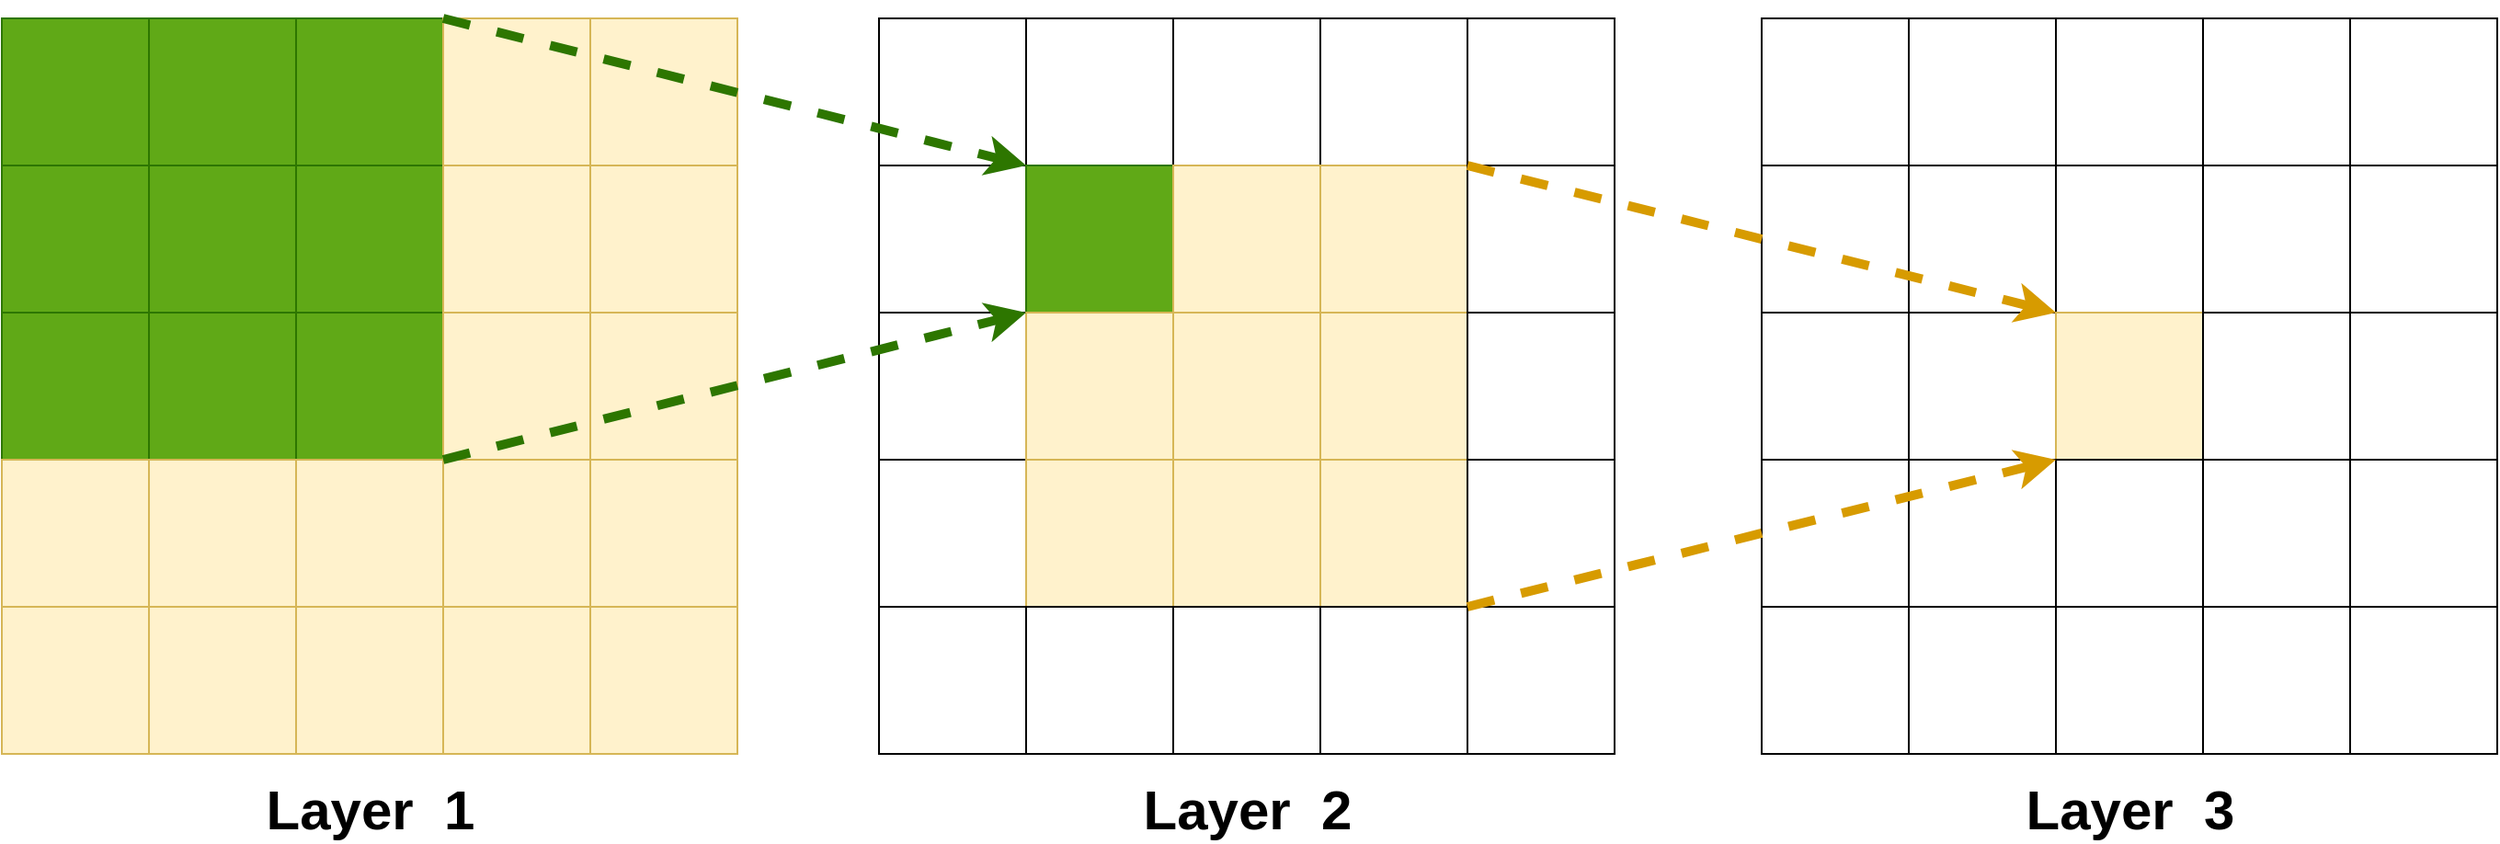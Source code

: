 <mxfile version="14.6.12" type="github">
  <diagram id="aKoEFq5MimV6yi8-sIxx" name="第 1 页">
    <mxGraphModel dx="1944" dy="1176" grid="0" gridSize="10" guides="1" tooltips="1" connect="1" arrows="1" fold="1" page="1" pageScale="1" pageWidth="1600" pageHeight="900" math="0" shadow="0">
      <root>
        <mxCell id="0" />
        <mxCell id="1" parent="0" />
        <mxCell id="tOSa2ApwYLOff3yiY6L2-303" value="" style="group;rotation=0;" vertex="1" connectable="0" parent="1">
          <mxGeometry x="122" y="230" width="400" height="440" as="geometry" />
        </mxCell>
        <mxCell id="tOSa2ApwYLOff3yiY6L2-235" value="" style="group;fillColor=#60a917;strokeColor=#2D7600;fontColor=#ffffff;rotation=0;" vertex="1" connectable="0" parent="tOSa2ApwYLOff3yiY6L2-303">
          <mxGeometry width="400" height="400" as="geometry" />
        </mxCell>
        <mxCell id="tOSa2ApwYLOff3yiY6L2-203" value="" style="group;fillColor=#fff2cc;strokeColor=#d6b656;rotation=0;" vertex="1" connectable="0" parent="tOSa2ApwYLOff3yiY6L2-235">
          <mxGeometry width="400" height="80" as="geometry" />
        </mxCell>
        <mxCell id="tOSa2ApwYLOff3yiY6L2-198" value="" style="whiteSpace=wrap;html=1;aspect=fixed;fillColor=#60a917;strokeColor=#2D7600;fontColor=#ffffff;rotation=0;" vertex="1" parent="tOSa2ApwYLOff3yiY6L2-203">
          <mxGeometry width="80" height="80" as="geometry" />
        </mxCell>
        <mxCell id="tOSa2ApwYLOff3yiY6L2-199" value="" style="whiteSpace=wrap;html=1;aspect=fixed;fillColor=#60a917;strokeColor=#2D7600;fontColor=#ffffff;rotation=0;" vertex="1" parent="tOSa2ApwYLOff3yiY6L2-203">
          <mxGeometry x="80" width="80" height="80" as="geometry" />
        </mxCell>
        <mxCell id="tOSa2ApwYLOff3yiY6L2-200" value="" style="whiteSpace=wrap;html=1;aspect=fixed;fillColor=#60a917;strokeColor=#2D7600;fontColor=#ffffff;rotation=0;" vertex="1" parent="tOSa2ApwYLOff3yiY6L2-203">
          <mxGeometry x="160" width="80" height="80" as="geometry" />
        </mxCell>
        <mxCell id="tOSa2ApwYLOff3yiY6L2-201" value="" style="whiteSpace=wrap;html=1;aspect=fixed;fillColor=#fff2cc;strokeColor=#d6b656;rotation=0;" vertex="1" parent="tOSa2ApwYLOff3yiY6L2-203">
          <mxGeometry x="240" width="80" height="80" as="geometry" />
        </mxCell>
        <mxCell id="tOSa2ApwYLOff3yiY6L2-202" value="" style="whiteSpace=wrap;html=1;aspect=fixed;fillColor=#fff2cc;strokeColor=#d6b656;rotation=0;" vertex="1" parent="tOSa2ApwYLOff3yiY6L2-203">
          <mxGeometry x="320" width="80" height="80" as="geometry" />
        </mxCell>
        <mxCell id="tOSa2ApwYLOff3yiY6L2-211" value="" style="group;fillColor=#fff2cc;strokeColor=#d6b656;rotation=0;" vertex="1" connectable="0" parent="tOSa2ApwYLOff3yiY6L2-235">
          <mxGeometry y="80" width="400" height="80" as="geometry" />
        </mxCell>
        <mxCell id="tOSa2ApwYLOff3yiY6L2-212" value="" style="whiteSpace=wrap;html=1;aspect=fixed;fillColor=#60a917;strokeColor=#2D7600;fontColor=#ffffff;rotation=0;" vertex="1" parent="tOSa2ApwYLOff3yiY6L2-211">
          <mxGeometry width="80" height="80" as="geometry" />
        </mxCell>
        <mxCell id="tOSa2ApwYLOff3yiY6L2-213" value="" style="whiteSpace=wrap;html=1;aspect=fixed;fillColor=#60a917;strokeColor=#2D7600;fontColor=#ffffff;rotation=0;" vertex="1" parent="tOSa2ApwYLOff3yiY6L2-211">
          <mxGeometry x="80" width="80" height="80" as="geometry" />
        </mxCell>
        <mxCell id="tOSa2ApwYLOff3yiY6L2-214" value="" style="whiteSpace=wrap;html=1;aspect=fixed;fillColor=#60a917;strokeColor=#2D7600;fontColor=#ffffff;rotation=0;" vertex="1" parent="tOSa2ApwYLOff3yiY6L2-211">
          <mxGeometry x="160" width="80" height="80" as="geometry" />
        </mxCell>
        <mxCell id="tOSa2ApwYLOff3yiY6L2-215" value="" style="whiteSpace=wrap;html=1;aspect=fixed;fillColor=#fff2cc;strokeColor=#d6b656;rotation=0;" vertex="1" parent="tOSa2ApwYLOff3yiY6L2-211">
          <mxGeometry x="240" width="80" height="80" as="geometry" />
        </mxCell>
        <mxCell id="tOSa2ApwYLOff3yiY6L2-216" value="" style="whiteSpace=wrap;html=1;aspect=fixed;fillColor=#fff2cc;strokeColor=#d6b656;rotation=0;" vertex="1" parent="tOSa2ApwYLOff3yiY6L2-211">
          <mxGeometry x="320" width="80" height="80" as="geometry" />
        </mxCell>
        <mxCell id="tOSa2ApwYLOff3yiY6L2-217" value="" style="group;fillColor=#fff2cc;strokeColor=#d6b656;rotation=0;" vertex="1" connectable="0" parent="tOSa2ApwYLOff3yiY6L2-235">
          <mxGeometry y="160" width="400" height="80" as="geometry" />
        </mxCell>
        <mxCell id="tOSa2ApwYLOff3yiY6L2-218" value="" style="whiteSpace=wrap;html=1;aspect=fixed;fillColor=#60a917;strokeColor=#2D7600;fontColor=#ffffff;rotation=0;" vertex="1" parent="tOSa2ApwYLOff3yiY6L2-217">
          <mxGeometry width="80" height="80" as="geometry" />
        </mxCell>
        <mxCell id="tOSa2ApwYLOff3yiY6L2-219" value="" style="whiteSpace=wrap;html=1;aspect=fixed;fillColor=#60a917;strokeColor=#2D7600;fontColor=#ffffff;rotation=0;" vertex="1" parent="tOSa2ApwYLOff3yiY6L2-217">
          <mxGeometry x="80" width="80" height="80" as="geometry" />
        </mxCell>
        <mxCell id="tOSa2ApwYLOff3yiY6L2-220" value="" style="whiteSpace=wrap;html=1;aspect=fixed;fillColor=#60a917;strokeColor=#2D7600;fontColor=#ffffff;rotation=0;" vertex="1" parent="tOSa2ApwYLOff3yiY6L2-217">
          <mxGeometry x="160" width="80" height="80" as="geometry" />
        </mxCell>
        <mxCell id="tOSa2ApwYLOff3yiY6L2-221" value="" style="whiteSpace=wrap;html=1;aspect=fixed;fillColor=#fff2cc;strokeColor=#d6b656;rotation=0;" vertex="1" parent="tOSa2ApwYLOff3yiY6L2-217">
          <mxGeometry x="240" width="80" height="80" as="geometry" />
        </mxCell>
        <mxCell id="tOSa2ApwYLOff3yiY6L2-222" value="" style="whiteSpace=wrap;html=1;aspect=fixed;fillColor=#fff2cc;strokeColor=#d6b656;rotation=0;" vertex="1" parent="tOSa2ApwYLOff3yiY6L2-217">
          <mxGeometry x="320" width="80" height="80" as="geometry" />
        </mxCell>
        <mxCell id="tOSa2ApwYLOff3yiY6L2-223" value="" style="group;fillColor=#fff2cc;strokeColor=#d6b656;rotation=0;" vertex="1" connectable="0" parent="tOSa2ApwYLOff3yiY6L2-235">
          <mxGeometry y="240" width="400" height="80" as="geometry" />
        </mxCell>
        <mxCell id="tOSa2ApwYLOff3yiY6L2-224" value="" style="whiteSpace=wrap;html=1;aspect=fixed;fillColor=#fff2cc;strokeColor=#d6b656;rotation=0;" vertex="1" parent="tOSa2ApwYLOff3yiY6L2-223">
          <mxGeometry width="80" height="80" as="geometry" />
        </mxCell>
        <mxCell id="tOSa2ApwYLOff3yiY6L2-225" value="" style="whiteSpace=wrap;html=1;aspect=fixed;fillColor=#fff2cc;strokeColor=#d6b656;rotation=0;" vertex="1" parent="tOSa2ApwYLOff3yiY6L2-223">
          <mxGeometry x="80" width="80" height="80" as="geometry" />
        </mxCell>
        <mxCell id="tOSa2ApwYLOff3yiY6L2-226" value="" style="whiteSpace=wrap;html=1;aspect=fixed;fillColor=#fff2cc;strokeColor=#d6b656;rotation=0;" vertex="1" parent="tOSa2ApwYLOff3yiY6L2-223">
          <mxGeometry x="160" width="80" height="80" as="geometry" />
        </mxCell>
        <mxCell id="tOSa2ApwYLOff3yiY6L2-227" value="" style="whiteSpace=wrap;html=1;aspect=fixed;fillColor=#fff2cc;strokeColor=#d6b656;rotation=0;" vertex="1" parent="tOSa2ApwYLOff3yiY6L2-223">
          <mxGeometry x="240" width="80" height="80" as="geometry" />
        </mxCell>
        <mxCell id="tOSa2ApwYLOff3yiY6L2-228" value="" style="whiteSpace=wrap;html=1;aspect=fixed;fillColor=#fff2cc;strokeColor=#d6b656;rotation=0;" vertex="1" parent="tOSa2ApwYLOff3yiY6L2-223">
          <mxGeometry x="320" width="80" height="80" as="geometry" />
        </mxCell>
        <mxCell id="tOSa2ApwYLOff3yiY6L2-229" value="" style="group;fillColor=#fff2cc;strokeColor=#d6b656;rotation=0;" vertex="1" connectable="0" parent="tOSa2ApwYLOff3yiY6L2-235">
          <mxGeometry y="320" width="400" height="80" as="geometry" />
        </mxCell>
        <mxCell id="tOSa2ApwYLOff3yiY6L2-230" value="" style="whiteSpace=wrap;html=1;aspect=fixed;fillColor=#fff2cc;strokeColor=#d6b656;rotation=0;" vertex="1" parent="tOSa2ApwYLOff3yiY6L2-229">
          <mxGeometry width="80" height="80" as="geometry" />
        </mxCell>
        <mxCell id="tOSa2ApwYLOff3yiY6L2-231" value="" style="whiteSpace=wrap;html=1;aspect=fixed;fillColor=#fff2cc;strokeColor=#d6b656;rotation=0;" vertex="1" parent="tOSa2ApwYLOff3yiY6L2-229">
          <mxGeometry x="80" width="80" height="80" as="geometry" />
        </mxCell>
        <mxCell id="tOSa2ApwYLOff3yiY6L2-232" value="" style="whiteSpace=wrap;html=1;aspect=fixed;fillColor=#fff2cc;strokeColor=#d6b656;rotation=0;" vertex="1" parent="tOSa2ApwYLOff3yiY6L2-229">
          <mxGeometry x="160" width="80" height="80" as="geometry" />
        </mxCell>
        <mxCell id="tOSa2ApwYLOff3yiY6L2-233" value="" style="whiteSpace=wrap;html=1;aspect=fixed;fillColor=#fff2cc;strokeColor=#d6b656;rotation=0;" vertex="1" parent="tOSa2ApwYLOff3yiY6L2-229">
          <mxGeometry x="240" width="80" height="80" as="geometry" />
        </mxCell>
        <mxCell id="tOSa2ApwYLOff3yiY6L2-234" value="" style="whiteSpace=wrap;html=1;aspect=fixed;fillColor=#fff2cc;strokeColor=#d6b656;rotation=0;" vertex="1" parent="tOSa2ApwYLOff3yiY6L2-229">
          <mxGeometry x="320" width="80" height="80" as="geometry" />
        </mxCell>
        <mxCell id="tOSa2ApwYLOff3yiY6L2-302" value="&lt;font style=&quot;font-size: 30px&quot;&gt;&lt;b&gt;Layer&amp;nbsp; 1&lt;/b&gt;&lt;/font&gt;" style="text;html=1;strokeColor=none;fillColor=none;align=center;verticalAlign=middle;whiteSpace=wrap;rounded=0;rotation=0;" vertex="1" parent="tOSa2ApwYLOff3yiY6L2-303">
          <mxGeometry x="131.5" y="420" width="137" height="20" as="geometry" />
        </mxCell>
        <mxCell id="tOSa2ApwYLOff3yiY6L2-305" value="" style="group" vertex="1" connectable="0" parent="1">
          <mxGeometry x="599" y="230" width="400" height="440" as="geometry" />
        </mxCell>
        <mxCell id="tOSa2ApwYLOff3yiY6L2-236" value="" style="group;fillColor=#fff2cc;strokeColor=#d6b656;" vertex="1" connectable="0" parent="tOSa2ApwYLOff3yiY6L2-305">
          <mxGeometry width="400" height="400" as="geometry" />
        </mxCell>
        <mxCell id="tOSa2ApwYLOff3yiY6L2-237" value="" style="group" vertex="1" connectable="0" parent="tOSa2ApwYLOff3yiY6L2-236">
          <mxGeometry width="400" height="80" as="geometry" />
        </mxCell>
        <mxCell id="tOSa2ApwYLOff3yiY6L2-238" value="" style="whiteSpace=wrap;html=1;aspect=fixed;" vertex="1" parent="tOSa2ApwYLOff3yiY6L2-237">
          <mxGeometry width="80" height="80" as="geometry" />
        </mxCell>
        <mxCell id="tOSa2ApwYLOff3yiY6L2-239" value="" style="whiteSpace=wrap;html=1;aspect=fixed;" vertex="1" parent="tOSa2ApwYLOff3yiY6L2-237">
          <mxGeometry x="80" width="80" height="80" as="geometry" />
        </mxCell>
        <mxCell id="tOSa2ApwYLOff3yiY6L2-240" value="" style="whiteSpace=wrap;html=1;aspect=fixed;" vertex="1" parent="tOSa2ApwYLOff3yiY6L2-237">
          <mxGeometry x="160" width="80" height="80" as="geometry" />
        </mxCell>
        <mxCell id="tOSa2ApwYLOff3yiY6L2-241" value="" style="whiteSpace=wrap;html=1;aspect=fixed;" vertex="1" parent="tOSa2ApwYLOff3yiY6L2-237">
          <mxGeometry x="240" width="80" height="80" as="geometry" />
        </mxCell>
        <mxCell id="tOSa2ApwYLOff3yiY6L2-242" value="" style="whiteSpace=wrap;html=1;aspect=fixed;" vertex="1" parent="tOSa2ApwYLOff3yiY6L2-237">
          <mxGeometry x="320" width="80" height="80" as="geometry" />
        </mxCell>
        <mxCell id="tOSa2ApwYLOff3yiY6L2-243" value="" style="group;fillColor=#fff2cc;strokeColor=#d6b656;" vertex="1" connectable="0" parent="tOSa2ApwYLOff3yiY6L2-236">
          <mxGeometry y="80" width="400" height="80" as="geometry" />
        </mxCell>
        <mxCell id="tOSa2ApwYLOff3yiY6L2-244" value="" style="whiteSpace=wrap;html=1;aspect=fixed;" vertex="1" parent="tOSa2ApwYLOff3yiY6L2-243">
          <mxGeometry width="80" height="80" as="geometry" />
        </mxCell>
        <mxCell id="tOSa2ApwYLOff3yiY6L2-245" value="" style="whiteSpace=wrap;html=1;aspect=fixed;fillColor=#60a917;strokeColor=#2D7600;fontColor=#ffffff;" vertex="1" parent="tOSa2ApwYLOff3yiY6L2-243">
          <mxGeometry x="80" width="80" height="80" as="geometry" />
        </mxCell>
        <mxCell id="tOSa2ApwYLOff3yiY6L2-246" value="" style="whiteSpace=wrap;html=1;aspect=fixed;fillColor=#fff2cc;strokeColor=#d6b656;" vertex="1" parent="tOSa2ApwYLOff3yiY6L2-243">
          <mxGeometry x="160" width="80" height="80" as="geometry" />
        </mxCell>
        <mxCell id="tOSa2ApwYLOff3yiY6L2-247" value="" style="whiteSpace=wrap;html=1;aspect=fixed;fillColor=#fff2cc;strokeColor=#d6b656;" vertex="1" parent="tOSa2ApwYLOff3yiY6L2-243">
          <mxGeometry x="240" width="80" height="80" as="geometry" />
        </mxCell>
        <mxCell id="tOSa2ApwYLOff3yiY6L2-248" value="" style="whiteSpace=wrap;html=1;aspect=fixed;" vertex="1" parent="tOSa2ApwYLOff3yiY6L2-243">
          <mxGeometry x="320" width="80" height="80" as="geometry" />
        </mxCell>
        <mxCell id="tOSa2ApwYLOff3yiY6L2-249" value="" style="group;fillColor=#fff2cc;strokeColor=#d6b656;" vertex="1" connectable="0" parent="tOSa2ApwYLOff3yiY6L2-236">
          <mxGeometry y="160" width="400" height="80" as="geometry" />
        </mxCell>
        <mxCell id="tOSa2ApwYLOff3yiY6L2-250" value="" style="whiteSpace=wrap;html=1;aspect=fixed;" vertex="1" parent="tOSa2ApwYLOff3yiY6L2-249">
          <mxGeometry width="80" height="80" as="geometry" />
        </mxCell>
        <mxCell id="tOSa2ApwYLOff3yiY6L2-251" value="" style="whiteSpace=wrap;html=1;aspect=fixed;fillColor=#fff2cc;strokeColor=#d6b656;" vertex="1" parent="tOSa2ApwYLOff3yiY6L2-249">
          <mxGeometry x="80" width="80" height="80" as="geometry" />
        </mxCell>
        <mxCell id="tOSa2ApwYLOff3yiY6L2-252" value="" style="whiteSpace=wrap;html=1;aspect=fixed;fillColor=#fff2cc;strokeColor=#d6b656;" vertex="1" parent="tOSa2ApwYLOff3yiY6L2-249">
          <mxGeometry x="160" width="80" height="80" as="geometry" />
        </mxCell>
        <mxCell id="tOSa2ApwYLOff3yiY6L2-253" value="" style="whiteSpace=wrap;html=1;aspect=fixed;fillColor=#fff2cc;strokeColor=#d6b656;" vertex="1" parent="tOSa2ApwYLOff3yiY6L2-249">
          <mxGeometry x="240" width="80" height="80" as="geometry" />
        </mxCell>
        <mxCell id="tOSa2ApwYLOff3yiY6L2-254" value="" style="whiteSpace=wrap;html=1;aspect=fixed;" vertex="1" parent="tOSa2ApwYLOff3yiY6L2-249">
          <mxGeometry x="320" width="80" height="80" as="geometry" />
        </mxCell>
        <mxCell id="tOSa2ApwYLOff3yiY6L2-255" value="" style="group" vertex="1" connectable="0" parent="tOSa2ApwYLOff3yiY6L2-236">
          <mxGeometry y="240" width="400" height="80" as="geometry" />
        </mxCell>
        <mxCell id="tOSa2ApwYLOff3yiY6L2-256" value="" style="whiteSpace=wrap;html=1;aspect=fixed;" vertex="1" parent="tOSa2ApwYLOff3yiY6L2-255">
          <mxGeometry width="80" height="80" as="geometry" />
        </mxCell>
        <mxCell id="tOSa2ApwYLOff3yiY6L2-257" value="" style="whiteSpace=wrap;html=1;aspect=fixed;fillColor=#fff2cc;strokeColor=#d6b656;" vertex="1" parent="tOSa2ApwYLOff3yiY6L2-255">
          <mxGeometry x="80" width="80" height="80" as="geometry" />
        </mxCell>
        <mxCell id="tOSa2ApwYLOff3yiY6L2-258" value="" style="whiteSpace=wrap;html=1;aspect=fixed;fillColor=#fff2cc;strokeColor=#d6b656;" vertex="1" parent="tOSa2ApwYLOff3yiY6L2-255">
          <mxGeometry x="160" width="80" height="80" as="geometry" />
        </mxCell>
        <mxCell id="tOSa2ApwYLOff3yiY6L2-259" value="" style="whiteSpace=wrap;html=1;aspect=fixed;fillColor=#fff2cc;strokeColor=#d6b656;" vertex="1" parent="tOSa2ApwYLOff3yiY6L2-255">
          <mxGeometry x="240" width="80" height="80" as="geometry" />
        </mxCell>
        <mxCell id="tOSa2ApwYLOff3yiY6L2-260" value="" style="whiteSpace=wrap;html=1;aspect=fixed;" vertex="1" parent="tOSa2ApwYLOff3yiY6L2-255">
          <mxGeometry x="320" width="80" height="80" as="geometry" />
        </mxCell>
        <mxCell id="tOSa2ApwYLOff3yiY6L2-261" value="" style="group" vertex="1" connectable="0" parent="tOSa2ApwYLOff3yiY6L2-236">
          <mxGeometry y="320" width="400" height="80" as="geometry" />
        </mxCell>
        <mxCell id="tOSa2ApwYLOff3yiY6L2-262" value="" style="whiteSpace=wrap;html=1;aspect=fixed;" vertex="1" parent="tOSa2ApwYLOff3yiY6L2-261">
          <mxGeometry width="80" height="80" as="geometry" />
        </mxCell>
        <mxCell id="tOSa2ApwYLOff3yiY6L2-263" value="" style="whiteSpace=wrap;html=1;aspect=fixed;" vertex="1" parent="tOSa2ApwYLOff3yiY6L2-261">
          <mxGeometry x="80" width="80" height="80" as="geometry" />
        </mxCell>
        <mxCell id="tOSa2ApwYLOff3yiY6L2-264" value="" style="whiteSpace=wrap;html=1;aspect=fixed;" vertex="1" parent="tOSa2ApwYLOff3yiY6L2-261">
          <mxGeometry x="160" width="80" height="80" as="geometry" />
        </mxCell>
        <mxCell id="tOSa2ApwYLOff3yiY6L2-265" value="" style="whiteSpace=wrap;html=1;aspect=fixed;" vertex="1" parent="tOSa2ApwYLOff3yiY6L2-261">
          <mxGeometry x="240" width="80" height="80" as="geometry" />
        </mxCell>
        <mxCell id="tOSa2ApwYLOff3yiY6L2-266" value="" style="whiteSpace=wrap;html=1;aspect=fixed;" vertex="1" parent="tOSa2ApwYLOff3yiY6L2-261">
          <mxGeometry x="320" width="80" height="80" as="geometry" />
        </mxCell>
        <mxCell id="tOSa2ApwYLOff3yiY6L2-299" value="&lt;font style=&quot;font-size: 30px&quot;&gt;&lt;b&gt;Layer&amp;nbsp; 2&lt;/b&gt;&lt;/font&gt;" style="text;html=1;strokeColor=none;fillColor=none;align=center;verticalAlign=middle;whiteSpace=wrap;rounded=0;" vertex="1" parent="tOSa2ApwYLOff3yiY6L2-305">
          <mxGeometry x="131.5" y="420" width="137" height="20" as="geometry" />
        </mxCell>
        <mxCell id="tOSa2ApwYLOff3yiY6L2-306" value="" style="group" vertex="1" connectable="0" parent="1">
          <mxGeometry x="1079" y="230" width="400" height="440" as="geometry" />
        </mxCell>
        <mxCell id="tOSa2ApwYLOff3yiY6L2-268" value="" style="group;fillColor=#fff2cc;strokeColor=#d6b656;" vertex="1" connectable="0" parent="tOSa2ApwYLOff3yiY6L2-306">
          <mxGeometry width="400" height="400" as="geometry" />
        </mxCell>
        <mxCell id="tOSa2ApwYLOff3yiY6L2-269" value="" style="group" vertex="1" connectable="0" parent="tOSa2ApwYLOff3yiY6L2-268">
          <mxGeometry width="400" height="80" as="geometry" />
        </mxCell>
        <mxCell id="tOSa2ApwYLOff3yiY6L2-270" value="" style="whiteSpace=wrap;html=1;aspect=fixed;" vertex="1" parent="tOSa2ApwYLOff3yiY6L2-269">
          <mxGeometry width="80" height="80" as="geometry" />
        </mxCell>
        <mxCell id="tOSa2ApwYLOff3yiY6L2-271" value="" style="whiteSpace=wrap;html=1;aspect=fixed;" vertex="1" parent="tOSa2ApwYLOff3yiY6L2-269">
          <mxGeometry x="80" width="80" height="80" as="geometry" />
        </mxCell>
        <mxCell id="tOSa2ApwYLOff3yiY6L2-272" value="" style="whiteSpace=wrap;html=1;aspect=fixed;" vertex="1" parent="tOSa2ApwYLOff3yiY6L2-269">
          <mxGeometry x="160" width="80" height="80" as="geometry" />
        </mxCell>
        <mxCell id="tOSa2ApwYLOff3yiY6L2-273" value="" style="whiteSpace=wrap;html=1;aspect=fixed;" vertex="1" parent="tOSa2ApwYLOff3yiY6L2-269">
          <mxGeometry x="240" width="80" height="80" as="geometry" />
        </mxCell>
        <mxCell id="tOSa2ApwYLOff3yiY6L2-274" value="" style="whiteSpace=wrap;html=1;aspect=fixed;" vertex="1" parent="tOSa2ApwYLOff3yiY6L2-269">
          <mxGeometry x="320" width="80" height="80" as="geometry" />
        </mxCell>
        <mxCell id="tOSa2ApwYLOff3yiY6L2-275" value="" style="group;fillColor=#fff2cc;strokeColor=#d6b656;" vertex="1" connectable="0" parent="tOSa2ApwYLOff3yiY6L2-268">
          <mxGeometry y="80" width="400" height="80" as="geometry" />
        </mxCell>
        <mxCell id="tOSa2ApwYLOff3yiY6L2-276" value="" style="whiteSpace=wrap;html=1;aspect=fixed;" vertex="1" parent="tOSa2ApwYLOff3yiY6L2-275">
          <mxGeometry width="80" height="80" as="geometry" />
        </mxCell>
        <mxCell id="tOSa2ApwYLOff3yiY6L2-277" value="" style="whiteSpace=wrap;html=1;aspect=fixed;" vertex="1" parent="tOSa2ApwYLOff3yiY6L2-275">
          <mxGeometry x="80" width="80" height="80" as="geometry" />
        </mxCell>
        <mxCell id="tOSa2ApwYLOff3yiY6L2-278" value="" style="whiteSpace=wrap;html=1;aspect=fixed;" vertex="1" parent="tOSa2ApwYLOff3yiY6L2-275">
          <mxGeometry x="160" width="80" height="80" as="geometry" />
        </mxCell>
        <mxCell id="tOSa2ApwYLOff3yiY6L2-279" value="" style="whiteSpace=wrap;html=1;aspect=fixed;" vertex="1" parent="tOSa2ApwYLOff3yiY6L2-275">
          <mxGeometry x="240" width="80" height="80" as="geometry" />
        </mxCell>
        <mxCell id="tOSa2ApwYLOff3yiY6L2-280" value="" style="whiteSpace=wrap;html=1;aspect=fixed;" vertex="1" parent="tOSa2ApwYLOff3yiY6L2-275">
          <mxGeometry x="320" width="80" height="80" as="geometry" />
        </mxCell>
        <mxCell id="tOSa2ApwYLOff3yiY6L2-281" value="" style="group;fillColor=#fff2cc;strokeColor=#d6b656;" vertex="1" connectable="0" parent="tOSa2ApwYLOff3yiY6L2-268">
          <mxGeometry y="160" width="400" height="80" as="geometry" />
        </mxCell>
        <mxCell id="tOSa2ApwYLOff3yiY6L2-282" value="" style="whiteSpace=wrap;html=1;aspect=fixed;" vertex="1" parent="tOSa2ApwYLOff3yiY6L2-281">
          <mxGeometry width="80" height="80" as="geometry" />
        </mxCell>
        <mxCell id="tOSa2ApwYLOff3yiY6L2-283" value="" style="whiteSpace=wrap;html=1;aspect=fixed;" vertex="1" parent="tOSa2ApwYLOff3yiY6L2-281">
          <mxGeometry x="80" width="80" height="80" as="geometry" />
        </mxCell>
        <mxCell id="tOSa2ApwYLOff3yiY6L2-284" value="" style="whiteSpace=wrap;html=1;aspect=fixed;fillColor=#fff2cc;strokeColor=#d6b656;" vertex="1" parent="tOSa2ApwYLOff3yiY6L2-281">
          <mxGeometry x="160" width="80" height="80" as="geometry" />
        </mxCell>
        <mxCell id="tOSa2ApwYLOff3yiY6L2-285" value="" style="whiteSpace=wrap;html=1;aspect=fixed;" vertex="1" parent="tOSa2ApwYLOff3yiY6L2-281">
          <mxGeometry x="240" width="80" height="80" as="geometry" />
        </mxCell>
        <mxCell id="tOSa2ApwYLOff3yiY6L2-286" value="" style="whiteSpace=wrap;html=1;aspect=fixed;" vertex="1" parent="tOSa2ApwYLOff3yiY6L2-281">
          <mxGeometry x="320" width="80" height="80" as="geometry" />
        </mxCell>
        <mxCell id="tOSa2ApwYLOff3yiY6L2-287" value="" style="group" vertex="1" connectable="0" parent="tOSa2ApwYLOff3yiY6L2-268">
          <mxGeometry y="240" width="400" height="80" as="geometry" />
        </mxCell>
        <mxCell id="tOSa2ApwYLOff3yiY6L2-288" value="" style="whiteSpace=wrap;html=1;aspect=fixed;" vertex="1" parent="tOSa2ApwYLOff3yiY6L2-287">
          <mxGeometry width="80" height="80" as="geometry" />
        </mxCell>
        <mxCell id="tOSa2ApwYLOff3yiY6L2-289" value="" style="whiteSpace=wrap;html=1;aspect=fixed;" vertex="1" parent="tOSa2ApwYLOff3yiY6L2-287">
          <mxGeometry x="80" width="80" height="80" as="geometry" />
        </mxCell>
        <mxCell id="tOSa2ApwYLOff3yiY6L2-290" value="" style="whiteSpace=wrap;html=1;aspect=fixed;" vertex="1" parent="tOSa2ApwYLOff3yiY6L2-287">
          <mxGeometry x="160" width="80" height="80" as="geometry" />
        </mxCell>
        <mxCell id="tOSa2ApwYLOff3yiY6L2-291" value="" style="whiteSpace=wrap;html=1;aspect=fixed;" vertex="1" parent="tOSa2ApwYLOff3yiY6L2-287">
          <mxGeometry x="240" width="80" height="80" as="geometry" />
        </mxCell>
        <mxCell id="tOSa2ApwYLOff3yiY6L2-292" value="" style="whiteSpace=wrap;html=1;aspect=fixed;" vertex="1" parent="tOSa2ApwYLOff3yiY6L2-287">
          <mxGeometry x="320" width="80" height="80" as="geometry" />
        </mxCell>
        <mxCell id="tOSa2ApwYLOff3yiY6L2-293" value="" style="group" vertex="1" connectable="0" parent="tOSa2ApwYLOff3yiY6L2-268">
          <mxGeometry y="320" width="400" height="80" as="geometry" />
        </mxCell>
        <mxCell id="tOSa2ApwYLOff3yiY6L2-294" value="" style="whiteSpace=wrap;html=1;aspect=fixed;" vertex="1" parent="tOSa2ApwYLOff3yiY6L2-293">
          <mxGeometry width="80" height="80" as="geometry" />
        </mxCell>
        <mxCell id="tOSa2ApwYLOff3yiY6L2-295" value="" style="whiteSpace=wrap;html=1;aspect=fixed;" vertex="1" parent="tOSa2ApwYLOff3yiY6L2-293">
          <mxGeometry x="80" width="80" height="80" as="geometry" />
        </mxCell>
        <mxCell id="tOSa2ApwYLOff3yiY6L2-296" value="" style="whiteSpace=wrap;html=1;aspect=fixed;" vertex="1" parent="tOSa2ApwYLOff3yiY6L2-293">
          <mxGeometry x="160" width="80" height="80" as="geometry" />
        </mxCell>
        <mxCell id="tOSa2ApwYLOff3yiY6L2-297" value="" style="whiteSpace=wrap;html=1;aspect=fixed;" vertex="1" parent="tOSa2ApwYLOff3yiY6L2-293">
          <mxGeometry x="240" width="80" height="80" as="geometry" />
        </mxCell>
        <mxCell id="tOSa2ApwYLOff3yiY6L2-298" value="" style="whiteSpace=wrap;html=1;aspect=fixed;" vertex="1" parent="tOSa2ApwYLOff3yiY6L2-293">
          <mxGeometry x="320" width="80" height="80" as="geometry" />
        </mxCell>
        <mxCell id="tOSa2ApwYLOff3yiY6L2-304" value="&lt;font style=&quot;font-size: 30px&quot;&gt;&lt;b&gt;Layer&amp;nbsp; 3&lt;/b&gt;&lt;/font&gt;" style="text;html=1;strokeColor=none;fillColor=none;align=center;verticalAlign=middle;whiteSpace=wrap;rounded=0;" vertex="1" parent="tOSa2ApwYLOff3yiY6L2-306">
          <mxGeometry x="131.5" y="420" width="137" height="20" as="geometry" />
        </mxCell>
        <mxCell id="tOSa2ApwYLOff3yiY6L2-308" style="rounded=0;orthogonalLoop=1;jettySize=auto;html=1;exitX=1;exitY=0;exitDx=0;exitDy=0;entryX=1;entryY=0;entryDx=0;entryDy=0;dashed=1;strokeWidth=5;fillColor=#60a917;strokeColor=#2D7600;" edge="1" parent="1" source="tOSa2ApwYLOff3yiY6L2-200" target="tOSa2ApwYLOff3yiY6L2-244">
          <mxGeometry relative="1" as="geometry" />
        </mxCell>
        <mxCell id="tOSa2ApwYLOff3yiY6L2-309" style="edgeStyle=none;rounded=0;orthogonalLoop=1;jettySize=auto;html=1;exitX=0;exitY=1;exitDx=0;exitDy=0;entryX=1;entryY=0;entryDx=0;entryDy=0;dashed=1;strokeWidth=5;fillColor=#60a917;strokeColor=#2D7600;" edge="1" parent="1" source="tOSa2ApwYLOff3yiY6L2-221" target="tOSa2ApwYLOff3yiY6L2-250">
          <mxGeometry relative="1" as="geometry" />
        </mxCell>
        <mxCell id="tOSa2ApwYLOff3yiY6L2-310" style="edgeStyle=none;rounded=0;orthogonalLoop=1;jettySize=auto;html=1;exitX=1;exitY=0;exitDx=0;exitDy=0;entryX=1;entryY=1;entryDx=0;entryDy=0;dashed=1;strokeWidth=5;fillColor=#ffe6cc;strokeColor=#d79b00;" edge="1" parent="1" source="tOSa2ApwYLOff3yiY6L2-247" target="tOSa2ApwYLOff3yiY6L2-277">
          <mxGeometry relative="1" as="geometry" />
        </mxCell>
        <mxCell id="tOSa2ApwYLOff3yiY6L2-312" style="edgeStyle=none;rounded=0;orthogonalLoop=1;jettySize=auto;html=1;exitX=1;exitY=1;exitDx=0;exitDy=0;entryX=1;entryY=0;entryDx=0;entryDy=0;dashed=1;strokeWidth=5;fillColor=#ffe6cc;strokeColor=#d79b00;" edge="1" parent="1" source="tOSa2ApwYLOff3yiY6L2-259" target="tOSa2ApwYLOff3yiY6L2-289">
          <mxGeometry relative="1" as="geometry" />
        </mxCell>
      </root>
    </mxGraphModel>
  </diagram>
</mxfile>
